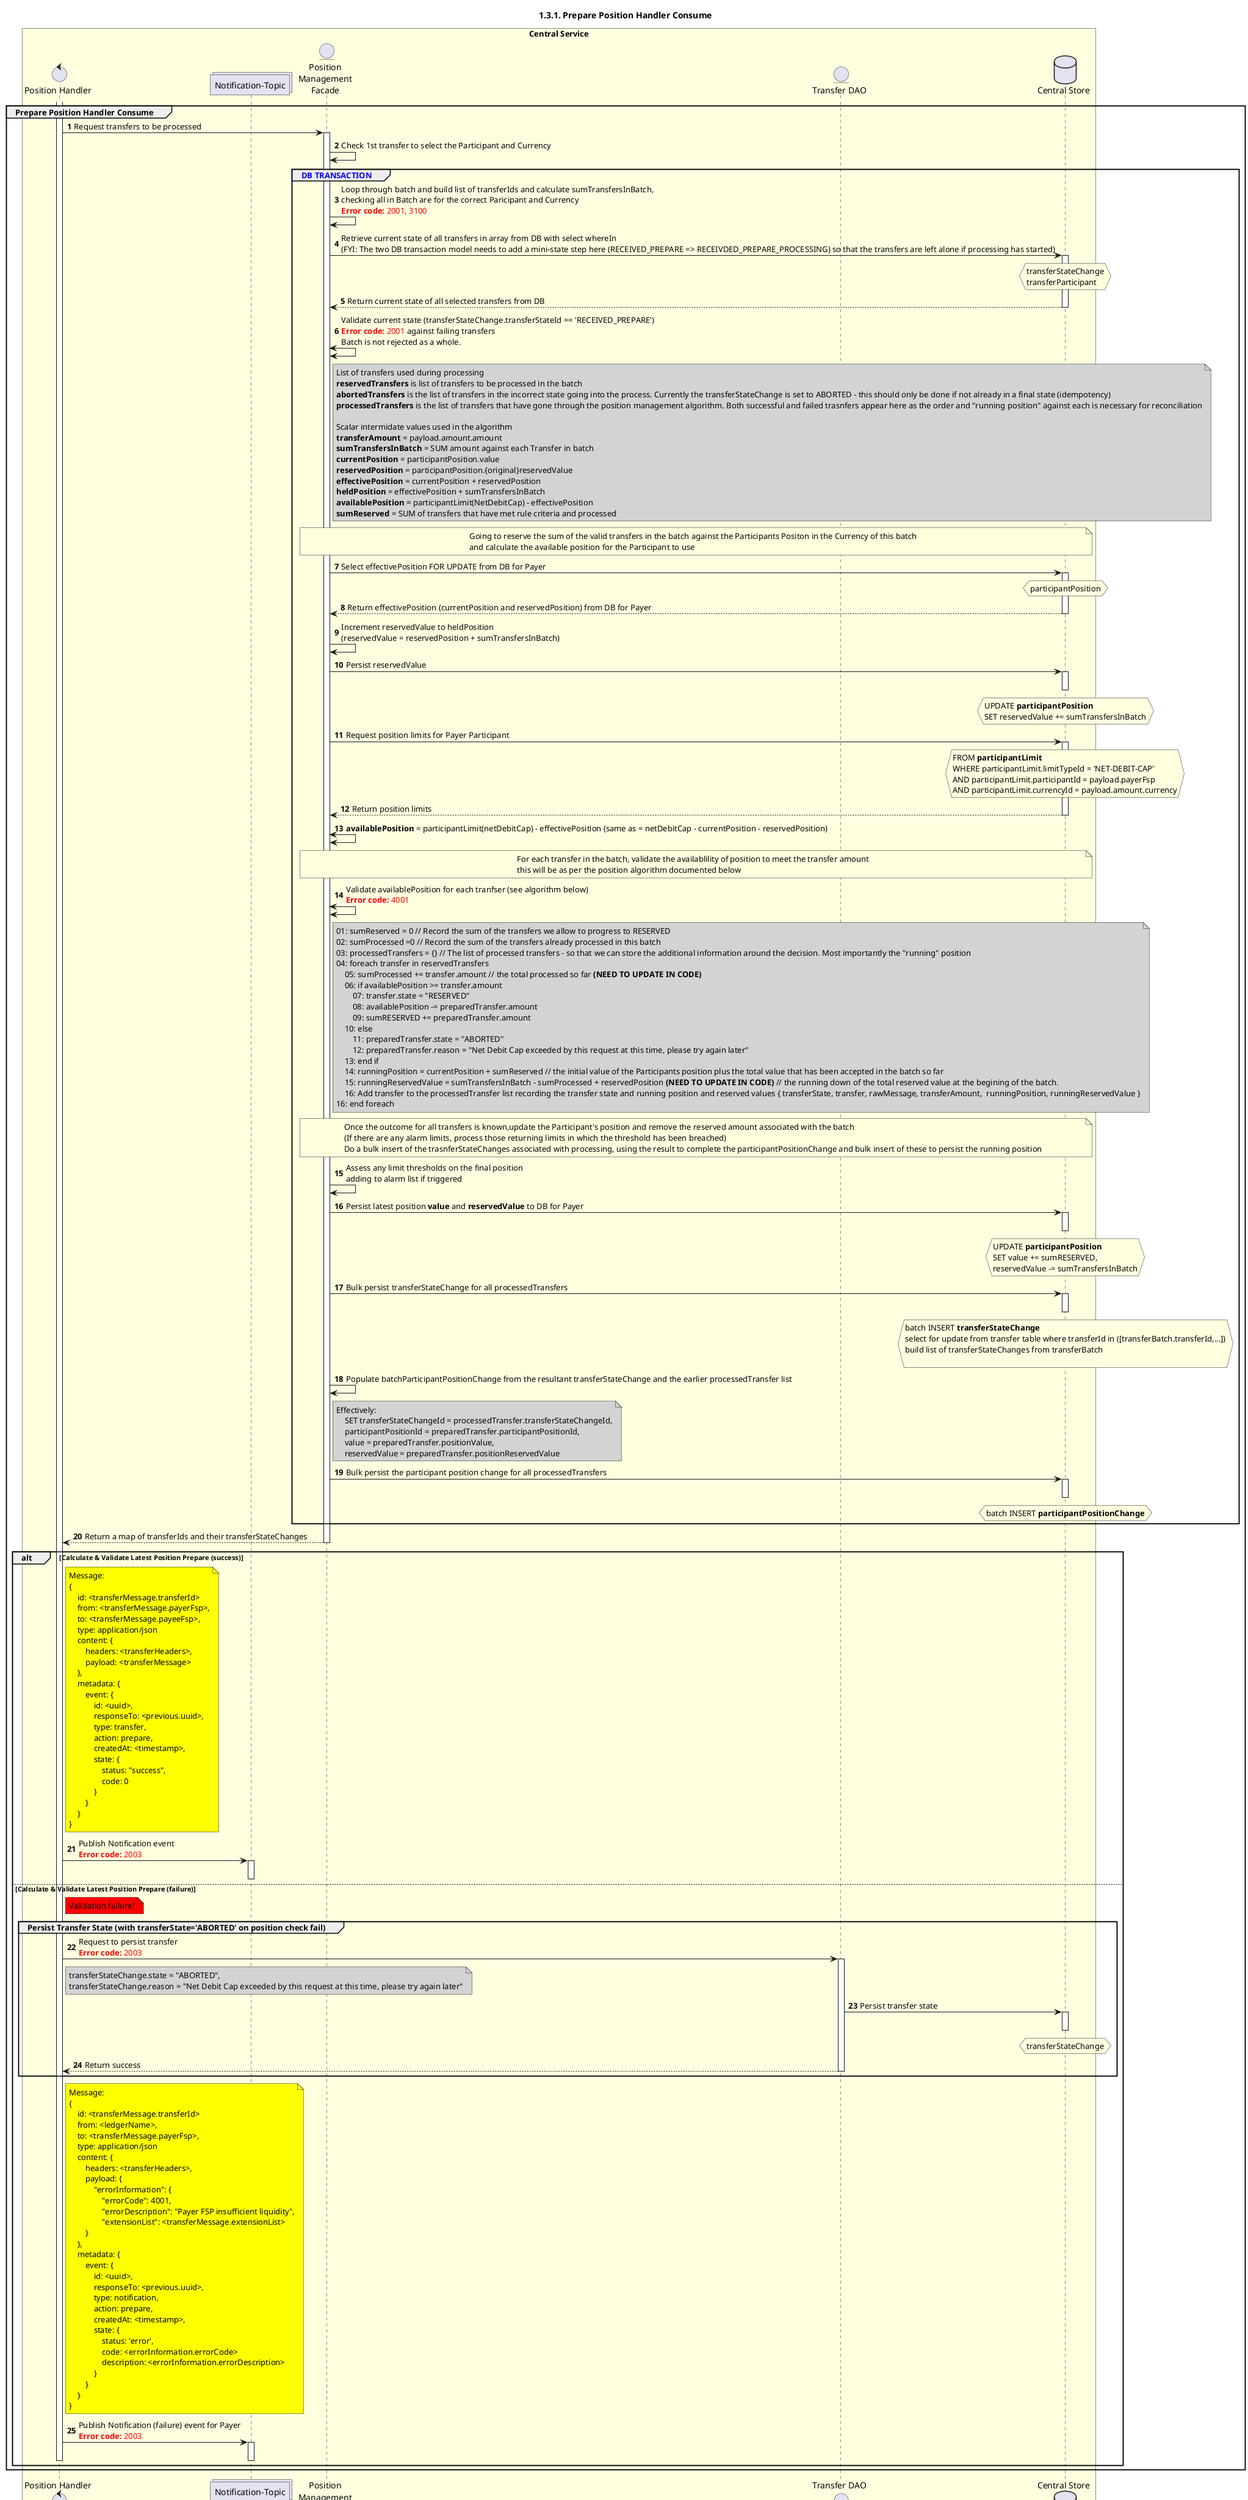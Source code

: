 @startuml
' declate title
title 1.3.1. Prepare Position Handler Consume

autonumber

' Actor Keys:
'   boundary - APIs/Interfaces, etc
'   collections - Kafka Topics
'   control - Kafka Consumers
'   entity - Database Access Objects
'   database - Database Persistence Store

' declare actors
control "Position Handler" as POS_HANDLER
entity "Position\nManagement\nFacade" as POS_MGMT
' entity "Position DAO" as POS_DAO
collections "Notification-Topic" as TOPIC_NOTIFICATIONS
' entity "Participant DAO" as PARTICIPANT_DAO
entity "Transfer DAO" as TRANS_DAO
database "Central Store" as DB

box "Central Service" #LightYellow
    participant POS_HANDLER
    participant TOPIC_NOTIFICATIONS
    participant POS_MGMT
    ' participant POS_DAO
    ' participant PARTICIPANT_DAO
    participant TRANS_DAO
    participant DB
end box

' start flow
activate POS_HANDLER
group Prepare Position Handler Consume
    POS_HANDLER -> POS_MGMT: Request transfers to be processed
    activate POS_MGMT
    POS_MGMT -> POS_MGMT: Check 1st transfer to select the Participant and Currency
    group <color #blue>DB TRANSACTION</color>
        ' DB Trans: This is where 1st DB Transaction would start in 2 DB transacation future model for horizontal scaling
        POS_MGMT -> POS_MGMT: Loop through batch and build list of transferIds and calculate sumTransfersInBatch,\nchecking all in Batch are for the correct Paricipant and Currency\n<color #FF0000><b>Error code:</b> 2001, 3100</color>
        POS_MGMT -> DB: Retrieve current state of all transfers in array from DB with select whereIn\n(FYI: The two DB transaction model needs to add a mini-state step here (RECEIVED_PREPARE => RECEIVDED_PREPARE_PROCESSING) so that the transfers are left alone if processing has started)
        activate DB
        hnote over DB #lightyellow
            transferStateChange
            transferParticipant
        end note
        DB --> POS_MGMT: Return current state of all selected transfers from DB
        deactivate DB
        POS_MGMT <-> POS_MGMT: Validate current state (transferStateChange.transferStateId == 'RECEIVED_PREPARE')\n<color #FF0000><b>Error code:</b> 2001</color> against failing transfers\nBatch is not rejected as a whole.

        note right of POS_MGMT #lightgray
            List of transfers used during processing
            **reservedTransfers** is list of transfers to be processed in the batch
            **abortedTransfers** is the list of transfers in the incorrect state going into the process. Currently the transferStateChange is set to ABORTED - this should only be done if not already in a final state (idempotency)
            **processedTransfers** is the list of transfers that have gone through the position management algorithm. Both successful and failed trasnfers appear here as the order and "running position" against each is necessary for reconciliation

            Scalar intermidate values used in the algorithm
            **transferAmount** = payload.amount.amount
            **sumTransfersInBatch** = SUM amount against each Transfer in batch
            **currentPosition** = participantPosition.value
            **reservedPosition** = participantPosition.{original}reservedValue
            **effectivePosition** = currentPosition + reservedPosition
            **heldPosition** = effectivePosition + sumTransfersInBatch
            **availablePosition** = participantLimit(NetDebitCap) - effectivePosition
            **sumReserved** = SUM of transfers that have met rule criteria and processed
        end note
        note over POS_MGMT,DB
            Going to reserve the sum of the valid transfers in the batch against the Participants Positon in the Currency of this batch
            and calculate the available position for the Participant to use
        end note
        POS_MGMT -> DB: Select effectivePosition FOR UPDATE from DB for Payer
        activate DB
        hnote over DB #lightyellow
            participantPosition
        end note
        DB --> POS_MGMT: Return effectivePosition (currentPosition and reservedPosition) from DB for Payer
        deactivate DB
        POS_MGMT -> POS_MGMT: Increment reservedValue to heldPosition\n(reservedValue = reservedPosition + sumTransfersInBatch)
        POS_MGMT -> DB: Persist reservedValue
        activate DB
        hnote over DB #lightyellow
            UPDATE **participantPosition**
            SET reservedValue += sumTransfersInBatch
        end note
        deactivate DB
        ' DB Trans: This is where 1st DB Transaction would end in 2 DB transacation future model for horizontal scaling


        POS_MGMT -> DB: Request position limits for Payer Participant
        activate DB
        hnote over DB #lightyellow
            FROM **participantLimit**
            WHERE participantLimit.limitTypeId = 'NET-DEBIT-CAP'
            AND participantLimit.participantId = payload.payerFsp
            AND participantLimit.currencyId = payload.amount.currency
        end note
        DB --> POS_MGMT: Return position limits
        deactivate DB
        POS_MGMT <-> POS_MGMT: **availablePosition** = participantLimit(netDebitCap) - effectivePosition (same as = netDebitCap - currentPosition - reservedPosition)
        note over POS_MGMT,DB
            For each transfer in the batch, validate the availablility of position to meet the transfer amount
            this will be as per the position algorithm documented below
        end note
        POS_MGMT <-> POS_MGMT: Validate availablePosition for each tranfser (see algorithm below)\n<color #FF0000><b>Error code:</b> 4001</color>
        note right of POS_MGMT #lightgray
            01: sumReserved = 0 // Record the sum of the transfers we allow to progress to RESERVED
            02: sumProcessed =0 // Record the sum of the transfers already processed in this batch
            03: processedTransfers = {} // The list of processed transfers - so that we can store the additional information around the decision. Most importantly the "running" position
            04: foreach transfer in reservedTransfers
                05: sumProcessed += transfer.amount // the total processed so far **(NEED TO UPDATE IN CODE)**
                06: if availablePosition >= transfer.amount
                    07: transfer.state = "RESERVED"
                    08: availablePosition -= preparedTransfer.amount
                    09: sumRESERVED += preparedTransfer.amount
                10: else
                    11: preparedTransfer.state = "ABORTED"
                    12: preparedTransfer.reason = "Net Debit Cap exceeded by this request at this time, please try again later"
                13: end if
                14: runningPosition = currentPosition + sumReserved // the initial value of the Participants position plus the total value that has been accepted in the batch so far
                15: runningReservedValue = sumTransfersInBatch - sumProcessed + reservedPosition **(NEED TO UPDATE IN CODE)** // the running down of the total reserved value at the begining of the batch.
                16: Add transfer to the processedTransfer list recording the transfer state and running position and reserved values { transferState, transfer, rawMessage, transferAmount,  runningPosition, runningReservedValue }
            16: end foreach
        end note
        note over POS_MGMT,DB
            Once the outcome for all transfers is known,update the Participant's position and remove the reserved amount associated with the batch
            (If there are any alarm limits, process those returning limits in which the threshold has been breached)
            Do a bulk insert of the trasnferStateChanges associated with processing, using the result to complete the participantPositionChange and bulk insert of these to persist the running position
        end note
        POS_MGMT->POS_MGMT: Assess any limit thresholds on the final position\nadding to alarm list if triggered

        ' DB Trans: This is where 2nd DB Transaction would start in 2 DB transacation future model for horizontal scaling
        POS_MGMT->DB: Persist latest position **value** and **reservedValue** to DB for Payer
            hnote over DB #lightyellow
                UPDATE **participantPosition**
                SET value += sumRESERVED,
                reservedValue -= sumTransfersInBatch
            end note
            activate DB
            deactivate DB

        POS_MGMT -> DB: Bulk persist transferStateChange for all processedTransfers
        hnote over DB #lightyellow
                batch INSERT **transferStateChange**
                select for update from transfer table where transferId in ([transferBatch.transferId,...])
                build list of transferStateChanges from transferBatch

        end note
        activate DB
        deactivate DB

        POS_MGMT->POS_MGMT: Populate batchParticipantPositionChange from the resultant transferStateChange and the earlier processedTransfer list

        note right of POS_MGMT #lightgray
            Effectively:
                SET transferStateChangeId = processedTransfer.transferStateChangeId,
                participantPositionId = preparedTransfer.participantPositionId,
                value = preparedTransfer.positionValue,
                reservedValue = preparedTransfer.positionReservedValue
        end note
        POS_MGMT -> DB: Bulk persist the participant position change for all processedTransfers
        hnote over DB #lightyellow
                batch INSERT **participantPositionChange**
        end note
        activate DB
        deactivate DB
        ' DB Trans: This is where 2nd DB Transaction would end in 2 DB transacation future model for horizontal scaling
    end
    POS_MGMT --> POS_HANDLER: Return a map of transferIds and their transferStateChanges
    deactivate POS_MGMT
    alt Calculate & Validate Latest Position Prepare (success)
        note right of POS_HANDLER #yellow
            Message:
            {
                id: <transferMessage.transferId>
                from: <transferMessage.payerFsp>,
                to: <transferMessage.payeeFsp>,
                type: application/json
                content: {
                    headers: <transferHeaders>,
                    payload: <transferMessage>
                },
                metadata: {
                    event: {
                        id: <uuid>,
                        responseTo: <previous.uuid>,
                        type: transfer,
                        action: prepare,
                        createdAt: <timestamp>,
                        state: {
                            status: "success",
                            code: 0
                        }
                    }
                }
            }
        end note
        POS_HANDLER -> TOPIC_NOTIFICATIONS: Publish Notification event\n<color #FF0000><b>Error code:</b> 2003</color>
        activate TOPIC_NOTIFICATIONS
        deactivate TOPIC_NOTIFICATIONS
   else Calculate & Validate Latest Position Prepare (failure)
        note right of POS_HANDLER #red: Validation failure!

        group Persist Transfer State (with transferState='ABORTED' on position check fail)
            POS_HANDLER -> TRANS_DAO: Request to persist transfer\n<color #FF0000><b>Error code:</b> 2003</color>
            activate TRANS_DAO
            note right of POS_HANDLER #lightgray
                transferStateChange.state = "ABORTED",
                transferStateChange.reason = "Net Debit Cap exceeded by this request at this time, please try again later"
            end note
            TRANS_DAO -> DB: Persist transfer state
            hnote over DB #lightyellow
                transferStateChange
            end note
            activate DB
            deactivate DB
            TRANS_DAO --> POS_HANDLER: Return success
            deactivate TRANS_DAO
        end

        note right of POS_HANDLER #yellow
            Message:
            {
                id: <transferMessage.transferId>
                from: <ledgerName>,
                to: <transferMessage.payerFsp>,
                type: application/json
                content: {
                    headers: <transferHeaders>,
                    payload: {
                        "errorInformation": {
                            "errorCode": 4001,
                            "errorDescription": "Payer FSP insufficient liquidity",
                            "extensionList": <transferMessage.extensionList>
                    }
                },
                metadata: {
                    event: {
                        id: <uuid>,
                        responseTo: <previous.uuid>,
                        type: notification,
                        action: prepare,
                        createdAt: <timestamp>,
                        state: {
                            status: 'error',
                            code: <errorInformation.errorCode>
                            description: <errorInformation.errorDescription>
                        }
                    }
                }
            }
        end note
        POS_HANDLER -> TOPIC_NOTIFICATIONS: Publish Notification (failure) event for Payer\n<color #FF0000><b>Error code:</b> 2003</color>
        activate TOPIC_NOTIFICATIONS
        deactivate TOPIC_NOTIFICATIONS
        deactivate POS_HANDLER
   end
end
deactivate POS_HANDLER
@enduml
